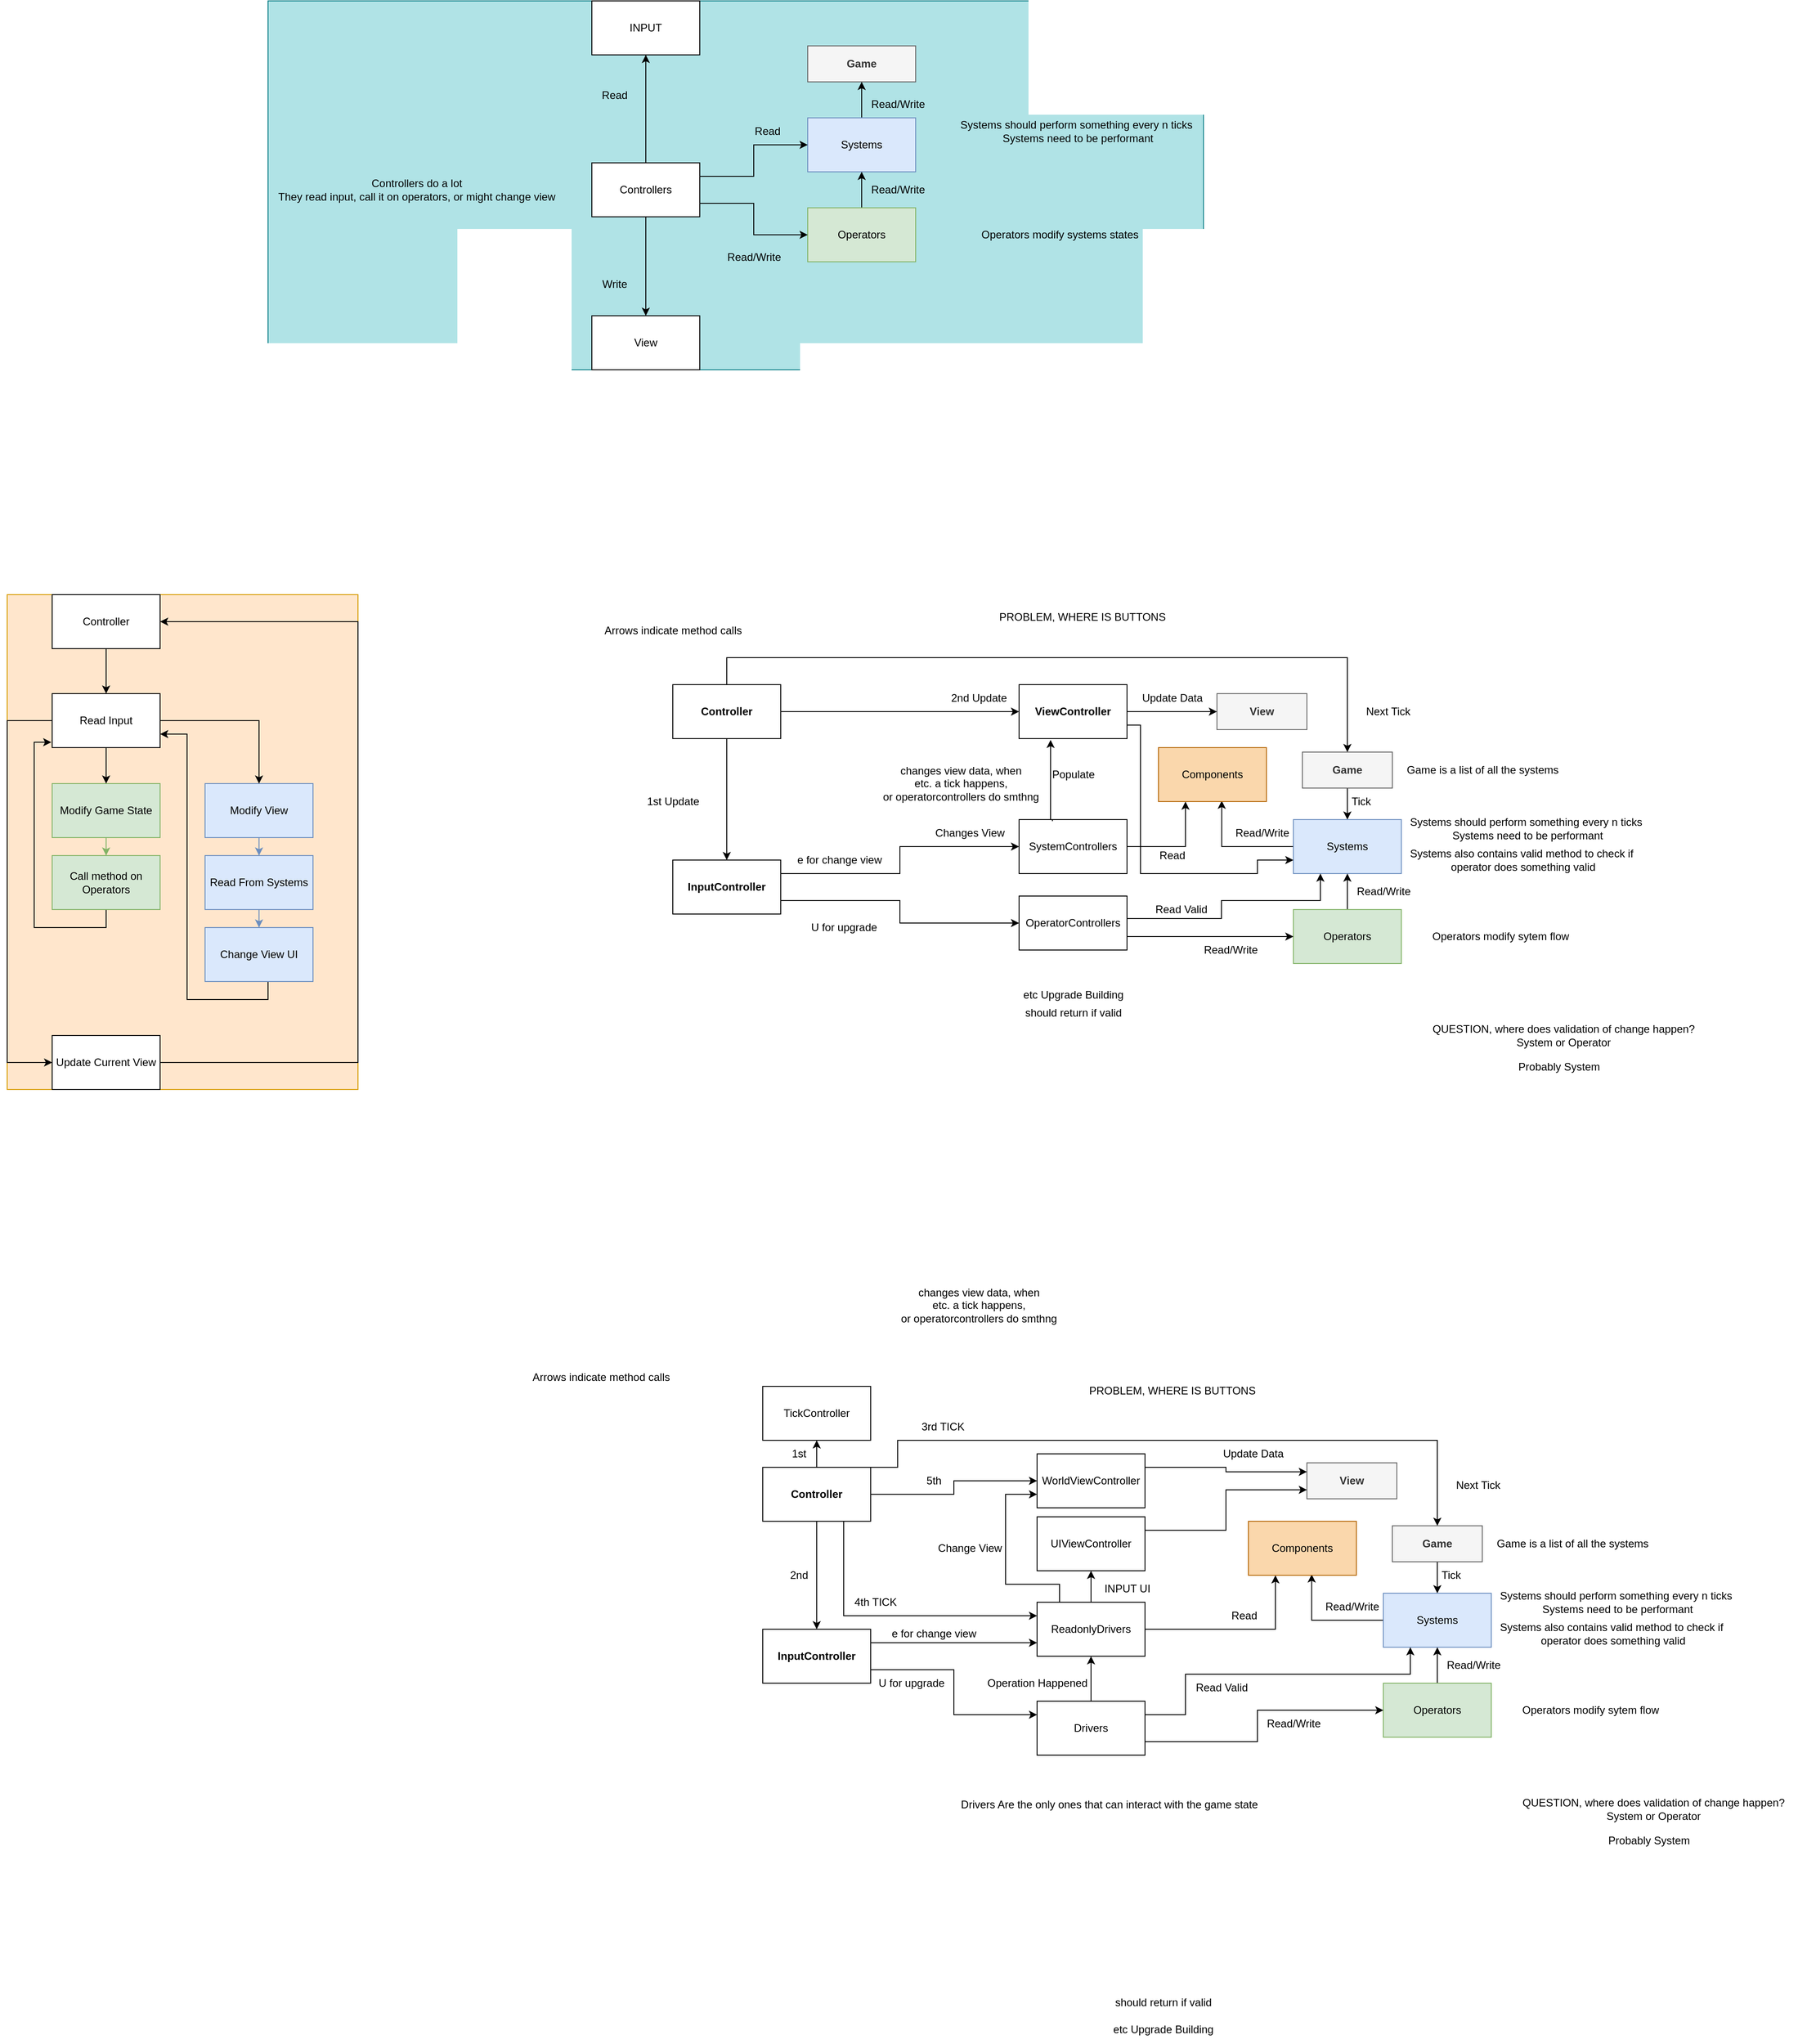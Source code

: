 <mxfile version="21.0.2" type="device"><diagram name="Page-1" id="Y_GgAicCXSFruG1wmUxz"><mxGraphModel dx="2454" dy="1841" grid="1" gridSize="10" guides="1" tooltips="1" connect="1" arrows="1" fold="1" page="1" pageScale="1" pageWidth="850" pageHeight="1100" math="0" shadow="0"><root><mxCell id="0"/><mxCell id="1" parent="0"/><mxCell id="MgtlEWFKjZw3385Pn2Jr-109" value="" style="group;fillColor=#b0e3e6;strokeColor=#0e8088;" vertex="1" connectable="0" parent="1"><mxGeometry x="-580" y="-430" width="1040" height="410" as="geometry"/></mxCell><mxCell id="MgtlEWFKjZw3385Pn2Jr-1" value="&lt;b&gt;Game&lt;/b&gt;" style="rounded=0;whiteSpace=wrap;html=1;fillColor=#f5f5f5;fontColor=#333333;strokeColor=#666666;" vertex="1" parent="MgtlEWFKjZw3385Pn2Jr-109"><mxGeometry x="600" y="50" width="120" height="40" as="geometry"/></mxCell><mxCell id="MgtlEWFKjZw3385Pn2Jr-3" value="" style="edgeStyle=orthogonalEdgeStyle;rounded=0;orthogonalLoop=1;jettySize=auto;html=1;" edge="1" parent="MgtlEWFKjZw3385Pn2Jr-109" source="MgtlEWFKjZw3385Pn2Jr-2" target="MgtlEWFKjZw3385Pn2Jr-1"><mxGeometry relative="1" as="geometry"/></mxCell><mxCell id="MgtlEWFKjZw3385Pn2Jr-2" value="Systems" style="rounded=0;whiteSpace=wrap;html=1;fillColor=#dae8fc;strokeColor=#6c8ebf;" vertex="1" parent="MgtlEWFKjZw3385Pn2Jr-109"><mxGeometry x="600" y="130" width="120" height="60" as="geometry"/></mxCell><mxCell id="MgtlEWFKjZw3385Pn2Jr-5" value="" style="edgeStyle=orthogonalEdgeStyle;rounded=0;orthogonalLoop=1;jettySize=auto;html=1;" edge="1" parent="MgtlEWFKjZw3385Pn2Jr-109" source="MgtlEWFKjZw3385Pn2Jr-4" target="MgtlEWFKjZw3385Pn2Jr-2"><mxGeometry relative="1" as="geometry"/></mxCell><mxCell id="MgtlEWFKjZw3385Pn2Jr-4" value="Operators" style="rounded=0;whiteSpace=wrap;html=1;fillColor=#d5e8d4;strokeColor=#82b366;" vertex="1" parent="MgtlEWFKjZw3385Pn2Jr-109"><mxGeometry x="600" y="230" width="120" height="60" as="geometry"/></mxCell><mxCell id="MgtlEWFKjZw3385Pn2Jr-14" style="edgeStyle=orthogonalEdgeStyle;rounded=0;orthogonalLoop=1;jettySize=auto;html=1;exitX=1;exitY=0.25;exitDx=0;exitDy=0;" edge="1" parent="MgtlEWFKjZw3385Pn2Jr-109" source="MgtlEWFKjZw3385Pn2Jr-6" target="MgtlEWFKjZw3385Pn2Jr-2"><mxGeometry relative="1" as="geometry"><mxPoint x="480" y="210" as="sourcePoint"/></mxGeometry></mxCell><mxCell id="MgtlEWFKjZw3385Pn2Jr-15" style="edgeStyle=orthogonalEdgeStyle;rounded=0;orthogonalLoop=1;jettySize=auto;html=1;exitX=1;exitY=0.75;exitDx=0;exitDy=0;entryX=0;entryY=0.5;entryDx=0;entryDy=0;" edge="1" parent="MgtlEWFKjZw3385Pn2Jr-109" source="MgtlEWFKjZw3385Pn2Jr-6" target="MgtlEWFKjZw3385Pn2Jr-4"><mxGeometry relative="1" as="geometry"/></mxCell><mxCell id="MgtlEWFKjZw3385Pn2Jr-6" value="Controllers" style="rounded=0;whiteSpace=wrap;html=1;" vertex="1" parent="MgtlEWFKjZw3385Pn2Jr-109"><mxGeometry x="360" y="180" width="120" height="60" as="geometry"/></mxCell><mxCell id="MgtlEWFKjZw3385Pn2Jr-7" value="View" style="rounded=0;whiteSpace=wrap;html=1;" vertex="1" parent="MgtlEWFKjZw3385Pn2Jr-109"><mxGeometry x="360" y="350" width="120" height="60" as="geometry"/></mxCell><mxCell id="MgtlEWFKjZw3385Pn2Jr-20" style="edgeStyle=orthogonalEdgeStyle;rounded=0;orthogonalLoop=1;jettySize=auto;html=1;exitX=0.5;exitY=1;exitDx=0;exitDy=0;entryX=0.5;entryY=0;entryDx=0;entryDy=0;" edge="1" parent="MgtlEWFKjZw3385Pn2Jr-109" source="MgtlEWFKjZw3385Pn2Jr-6" target="MgtlEWFKjZw3385Pn2Jr-7"><mxGeometry relative="1" as="geometry"/></mxCell><mxCell id="MgtlEWFKjZw3385Pn2Jr-8" value="INPUT" style="rounded=0;whiteSpace=wrap;html=1;" vertex="1" parent="MgtlEWFKjZw3385Pn2Jr-109"><mxGeometry x="360" width="120" height="60" as="geometry"/></mxCell><mxCell id="MgtlEWFKjZw3385Pn2Jr-23" style="edgeStyle=orthogonalEdgeStyle;rounded=0;orthogonalLoop=1;jettySize=auto;html=1;exitX=0.5;exitY=0;exitDx=0;exitDy=0;entryX=0.5;entryY=1;entryDx=0;entryDy=0;" edge="1" parent="MgtlEWFKjZw3385Pn2Jr-109" source="MgtlEWFKjZw3385Pn2Jr-6" target="MgtlEWFKjZw3385Pn2Jr-8"><mxGeometry relative="1" as="geometry"/></mxCell><mxCell id="MgtlEWFKjZw3385Pn2Jr-16" value="Read/Write" style="text;html=1;align=center;verticalAlign=middle;resizable=0;points=[];autosize=1;" vertex="1" parent="MgtlEWFKjZw3385Pn2Jr-109"><mxGeometry x="500" y="270" width="80" height="30" as="geometry"/></mxCell><mxCell id="MgtlEWFKjZw3385Pn2Jr-17" value="Read/Write" style="text;html=1;align=center;verticalAlign=middle;resizable=0;points=[];autosize=1;strokeColor=none;fillColor=none;" vertex="1" parent="MgtlEWFKjZw3385Pn2Jr-109"><mxGeometry x="660" y="195" width="80" height="30" as="geometry"/></mxCell><mxCell id="MgtlEWFKjZw3385Pn2Jr-18" value="Read/Write" style="text;html=1;align=center;verticalAlign=middle;resizable=0;points=[];autosize=1;strokeColor=none;fillColor=none;" vertex="1" parent="MgtlEWFKjZw3385Pn2Jr-109"><mxGeometry x="660" y="100" width="80" height="30" as="geometry"/></mxCell><mxCell id="MgtlEWFKjZw3385Pn2Jr-19" value="Read" style="text;html=1;align=center;verticalAlign=middle;resizable=0;points=[];autosize=1;strokeColor=none;fillColor=none;" vertex="1" parent="MgtlEWFKjZw3385Pn2Jr-109"><mxGeometry x="530" y="130" width="50" height="30" as="geometry"/></mxCell><mxCell id="MgtlEWFKjZw3385Pn2Jr-21" value="Write" style="text;html=1;align=center;verticalAlign=middle;resizable=0;points=[];autosize=1;strokeColor=none;fillColor=none;" vertex="1" parent="MgtlEWFKjZw3385Pn2Jr-109"><mxGeometry x="360" y="300" width="50" height="30" as="geometry"/></mxCell><mxCell id="MgtlEWFKjZw3385Pn2Jr-24" value="Read" style="text;html=1;align=center;verticalAlign=middle;resizable=0;points=[];autosize=1;strokeColor=none;fillColor=none;" vertex="1" parent="MgtlEWFKjZw3385Pn2Jr-109"><mxGeometry x="360" y="90" width="50" height="30" as="geometry"/></mxCell><mxCell id="MgtlEWFKjZw3385Pn2Jr-26" value="Systems should perform something every n ticks&amp;nbsp;&lt;br&gt;Systems need to be performant" style="text;html=1;align=center;verticalAlign=middle;resizable=0;points=[];autosize=1;strokeColor=none;fillColor=none;" vertex="1" parent="MgtlEWFKjZw3385Pn2Jr-109"><mxGeometry x="760" y="125" width="280" height="40" as="geometry"/></mxCell><mxCell id="MgtlEWFKjZw3385Pn2Jr-27" value="Operators modify systems states" style="text;html=1;align=center;verticalAlign=middle;resizable=0;points=[];autosize=1;strokeColor=none;fillColor=none;" vertex="1" parent="MgtlEWFKjZw3385Pn2Jr-109"><mxGeometry x="780" y="245" width="200" height="30" as="geometry"/></mxCell><mxCell id="MgtlEWFKjZw3385Pn2Jr-28" value="Controllers do a lot&lt;br&gt;They read input, call it on operators, or might change view" style="text;html=1;align=center;verticalAlign=middle;resizable=0;points=[];autosize=1;strokeColor=none;fillColor=none;" vertex="1" parent="MgtlEWFKjZw3385Pn2Jr-109"><mxGeometry y="190" width="330" height="40" as="geometry"/></mxCell><mxCell id="MgtlEWFKjZw3385Pn2Jr-111" value="" style="group;fillColor=#ffe6cc;strokeColor=#d79b00;" vertex="1" connectable="0" parent="1"><mxGeometry x="-870" y="230" width="390" height="550" as="geometry"/></mxCell><mxCell id="MgtlEWFKjZw3385Pn2Jr-29" value="Read Input" style="rounded=0;whiteSpace=wrap;html=1;" vertex="1" parent="MgtlEWFKjZw3385Pn2Jr-111"><mxGeometry x="50" y="110" width="120" height="60" as="geometry"/></mxCell><mxCell id="MgtlEWFKjZw3385Pn2Jr-30" value="Modify Game State" style="rounded=0;whiteSpace=wrap;html=1;fillColor=#d5e8d4;strokeColor=#82b366;" vertex="1" parent="MgtlEWFKjZw3385Pn2Jr-111"><mxGeometry x="50" y="210" width="120" height="60" as="geometry"/></mxCell><mxCell id="MgtlEWFKjZw3385Pn2Jr-31" value="" style="edgeStyle=orthogonalEdgeStyle;rounded=0;orthogonalLoop=1;jettySize=auto;html=1;" edge="1" parent="MgtlEWFKjZw3385Pn2Jr-111" source="MgtlEWFKjZw3385Pn2Jr-29" target="MgtlEWFKjZw3385Pn2Jr-30"><mxGeometry relative="1" as="geometry"/></mxCell><mxCell id="MgtlEWFKjZw3385Pn2Jr-33" value="Modify View" style="rounded=0;whiteSpace=wrap;html=1;fillColor=#dae8fc;strokeColor=#6c8ebf;" vertex="1" parent="MgtlEWFKjZw3385Pn2Jr-111"><mxGeometry x="220" y="210" width="120" height="60" as="geometry"/></mxCell><mxCell id="MgtlEWFKjZw3385Pn2Jr-34" value="" style="edgeStyle=orthogonalEdgeStyle;rounded=0;orthogonalLoop=1;jettySize=auto;html=1;" edge="1" parent="MgtlEWFKjZw3385Pn2Jr-111" source="MgtlEWFKjZw3385Pn2Jr-29" target="MgtlEWFKjZw3385Pn2Jr-33"><mxGeometry relative="1" as="geometry"/></mxCell><mxCell id="MgtlEWFKjZw3385Pn2Jr-35" value="Read From Systems" style="rounded=0;whiteSpace=wrap;html=1;fillColor=#dae8fc;strokeColor=#6c8ebf;" vertex="1" parent="MgtlEWFKjZw3385Pn2Jr-111"><mxGeometry x="220" y="290" width="120" height="60" as="geometry"/></mxCell><mxCell id="MgtlEWFKjZw3385Pn2Jr-36" value="" style="edgeStyle=orthogonalEdgeStyle;rounded=0;orthogonalLoop=1;jettySize=auto;html=1;fillColor=#dae8fc;strokeColor=#6c8ebf;" edge="1" parent="MgtlEWFKjZw3385Pn2Jr-111" source="MgtlEWFKjZw3385Pn2Jr-33" target="MgtlEWFKjZw3385Pn2Jr-35"><mxGeometry relative="1" as="geometry"/></mxCell><mxCell id="MgtlEWFKjZw3385Pn2Jr-54" style="edgeStyle=orthogonalEdgeStyle;rounded=0;orthogonalLoop=1;jettySize=auto;html=1;exitX=0.5;exitY=1;exitDx=0;exitDy=0;entryX=1;entryY=0.75;entryDx=0;entryDy=0;" edge="1" parent="MgtlEWFKjZw3385Pn2Jr-111" source="MgtlEWFKjZw3385Pn2Jr-37" target="MgtlEWFKjZw3385Pn2Jr-29"><mxGeometry relative="1" as="geometry"><Array as="points"><mxPoint x="290" y="450"/><mxPoint x="200" y="450"/><mxPoint x="200" y="155"/></Array></mxGeometry></mxCell><mxCell id="MgtlEWFKjZw3385Pn2Jr-37" value="Change View UI" style="rounded=0;whiteSpace=wrap;html=1;fillColor=#dae8fc;strokeColor=#6c8ebf;" vertex="1" parent="MgtlEWFKjZw3385Pn2Jr-111"><mxGeometry x="220" y="370" width="120" height="60" as="geometry"/></mxCell><mxCell id="MgtlEWFKjZw3385Pn2Jr-38" value="" style="edgeStyle=orthogonalEdgeStyle;rounded=0;orthogonalLoop=1;jettySize=auto;html=1;fillColor=#dae8fc;strokeColor=#6c8ebf;" edge="1" parent="MgtlEWFKjZw3385Pn2Jr-111" source="MgtlEWFKjZw3385Pn2Jr-35" target="MgtlEWFKjZw3385Pn2Jr-37"><mxGeometry relative="1" as="geometry"/></mxCell><mxCell id="MgtlEWFKjZw3385Pn2Jr-55" style="edgeStyle=orthogonalEdgeStyle;rounded=0;orthogonalLoop=1;jettySize=auto;html=1;exitX=0.5;exitY=1;exitDx=0;exitDy=0;entryX=-0.008;entryY=0.9;entryDx=0;entryDy=0;entryPerimeter=0;" edge="1" parent="MgtlEWFKjZw3385Pn2Jr-111" source="MgtlEWFKjZw3385Pn2Jr-39" target="MgtlEWFKjZw3385Pn2Jr-29"><mxGeometry relative="1" as="geometry"/></mxCell><mxCell id="MgtlEWFKjZw3385Pn2Jr-39" value="Call method on Operators" style="rounded=0;whiteSpace=wrap;html=1;fillColor=#d5e8d4;strokeColor=#82b366;" vertex="1" parent="MgtlEWFKjZw3385Pn2Jr-111"><mxGeometry x="50" y="290" width="120" height="60" as="geometry"/></mxCell><mxCell id="MgtlEWFKjZw3385Pn2Jr-40" value="" style="edgeStyle=orthogonalEdgeStyle;rounded=0;orthogonalLoop=1;jettySize=auto;html=1;fillColor=#d5e8d4;strokeColor=#82b366;" edge="1" parent="MgtlEWFKjZw3385Pn2Jr-111" source="MgtlEWFKjZw3385Pn2Jr-30" target="MgtlEWFKjZw3385Pn2Jr-39"><mxGeometry relative="1" as="geometry"/></mxCell><mxCell id="MgtlEWFKjZw3385Pn2Jr-43" value="Update Current View" style="whiteSpace=wrap;html=1;" vertex="1" parent="MgtlEWFKjZw3385Pn2Jr-111"><mxGeometry x="50" y="490" width="120" height="60" as="geometry"/></mxCell><mxCell id="MgtlEWFKjZw3385Pn2Jr-56" style="edgeStyle=orthogonalEdgeStyle;rounded=0;orthogonalLoop=1;jettySize=auto;html=1;exitX=0;exitY=0.5;exitDx=0;exitDy=0;entryX=0;entryY=0.5;entryDx=0;entryDy=0;" edge="1" parent="MgtlEWFKjZw3385Pn2Jr-111" source="MgtlEWFKjZw3385Pn2Jr-29" target="MgtlEWFKjZw3385Pn2Jr-43"><mxGeometry relative="1" as="geometry"><Array as="points"><mxPoint y="140"/><mxPoint y="520"/></Array></mxGeometry></mxCell><mxCell id="MgtlEWFKjZw3385Pn2Jr-53" style="edgeStyle=orthogonalEdgeStyle;rounded=0;orthogonalLoop=1;jettySize=auto;html=1;exitX=0.5;exitY=1;exitDx=0;exitDy=0;entryX=0.5;entryY=0;entryDx=0;entryDy=0;" edge="1" parent="MgtlEWFKjZw3385Pn2Jr-111" source="MgtlEWFKjZw3385Pn2Jr-46" target="MgtlEWFKjZw3385Pn2Jr-29"><mxGeometry relative="1" as="geometry"/></mxCell><mxCell id="MgtlEWFKjZw3385Pn2Jr-46" value="Controller" style="whiteSpace=wrap;html=1;" vertex="1" parent="MgtlEWFKjZw3385Pn2Jr-111"><mxGeometry x="50" width="120" height="60" as="geometry"/></mxCell><mxCell id="MgtlEWFKjZw3385Pn2Jr-57" style="edgeStyle=orthogonalEdgeStyle;rounded=0;orthogonalLoop=1;jettySize=auto;html=1;exitX=1;exitY=0.5;exitDx=0;exitDy=0;entryX=1;entryY=0.5;entryDx=0;entryDy=0;" edge="1" parent="MgtlEWFKjZw3385Pn2Jr-111" source="MgtlEWFKjZw3385Pn2Jr-43" target="MgtlEWFKjZw3385Pn2Jr-46"><mxGeometry relative="1" as="geometry"><Array as="points"><mxPoint x="390" y="520"/><mxPoint x="390" y="30"/></Array></mxGeometry></mxCell><mxCell id="MgtlEWFKjZw3385Pn2Jr-123" style="edgeStyle=orthogonalEdgeStyle;rounded=0;orthogonalLoop=1;jettySize=auto;html=1;exitX=0.5;exitY=1;exitDx=0;exitDy=0;entryX=0.5;entryY=0;entryDx=0;entryDy=0;" edge="1" parent="1" source="MgtlEWFKjZw3385Pn2Jr-58" target="MgtlEWFKjZw3385Pn2Jr-60"><mxGeometry relative="1" as="geometry"/></mxCell><mxCell id="MgtlEWFKjZw3385Pn2Jr-136" style="edgeStyle=orthogonalEdgeStyle;rounded=0;orthogonalLoop=1;jettySize=auto;html=1;exitX=0;exitY=0.25;exitDx=0;exitDy=0;entryX=0.586;entryY=0.984;entryDx=0;entryDy=0;startArrow=none;entryPerimeter=0;" edge="1" parent="1" source="MgtlEWFKjZw3385Pn2Jr-60" target="MgtlEWFKjZw3385Pn2Jr-125"><mxGeometry relative="1" as="geometry"><Array as="points"><mxPoint x="560" y="510"/><mxPoint x="480" y="510"/></Array></mxGeometry></mxCell><mxCell id="MgtlEWFKjZw3385Pn2Jr-60" value="Systems" style="rounded=0;whiteSpace=wrap;html=1;fillColor=#dae8fc;strokeColor=#6c8ebf;" vertex="1" parent="1"><mxGeometry x="560" y="480" width="120" height="60" as="geometry"/></mxCell><mxCell id="MgtlEWFKjZw3385Pn2Jr-61" value="" style="edgeStyle=orthogonalEdgeStyle;rounded=0;orthogonalLoop=1;jettySize=auto;html=1;" edge="1" parent="1" source="MgtlEWFKjZw3385Pn2Jr-62" target="MgtlEWFKjZw3385Pn2Jr-60"><mxGeometry relative="1" as="geometry"/></mxCell><mxCell id="MgtlEWFKjZw3385Pn2Jr-62" value="Operators" style="rounded=0;whiteSpace=wrap;html=1;fillColor=#d5e8d4;strokeColor=#82b366;" vertex="1" parent="1"><mxGeometry x="560" y="580" width="120" height="60" as="geometry"/></mxCell><mxCell id="MgtlEWFKjZw3385Pn2Jr-135" style="edgeStyle=orthogonalEdgeStyle;rounded=0;orthogonalLoop=1;jettySize=auto;html=1;exitX=1;exitY=0.5;exitDx=0;exitDy=0;entryX=0.25;entryY=1;entryDx=0;entryDy=0;" edge="1" parent="1" source="MgtlEWFKjZw3385Pn2Jr-67" target="MgtlEWFKjZw3385Pn2Jr-125"><mxGeometry relative="1" as="geometry"><mxPoint x="475.56" y="453.54" as="targetPoint"/></mxGeometry></mxCell><mxCell id="MgtlEWFKjZw3385Pn2Jr-67" value="SystemControllers" style="rounded=0;whiteSpace=wrap;html=1;" vertex="1" parent="1"><mxGeometry x="255" y="480" width="120" height="60" as="geometry"/></mxCell><mxCell id="MgtlEWFKjZw3385Pn2Jr-68" value="&lt;b&gt;View&lt;/b&gt;" style="rounded=0;whiteSpace=wrap;html=1;fillColor=#f5f5f5;fontColor=#333333;strokeColor=#666666;" vertex="1" parent="1"><mxGeometry x="475" y="340" width="100" height="40" as="geometry"/></mxCell><mxCell id="MgtlEWFKjZw3385Pn2Jr-95" style="edgeStyle=orthogonalEdgeStyle;rounded=0;orthogonalLoop=1;jettySize=auto;html=1;exitX=1;exitY=0.25;exitDx=0;exitDy=0;entryX=0;entryY=0.5;entryDx=0;entryDy=0;" edge="1" parent="1" source="MgtlEWFKjZw3385Pn2Jr-69" target="MgtlEWFKjZw3385Pn2Jr-67"><mxGeometry relative="1" as="geometry"/></mxCell><mxCell id="MgtlEWFKjZw3385Pn2Jr-69" value="&lt;b&gt;InputController&lt;/b&gt;" style="rounded=0;whiteSpace=wrap;html=1;" vertex="1" parent="1"><mxGeometry x="-130" y="525" width="120" height="60" as="geometry"/></mxCell><mxCell id="MgtlEWFKjZw3385Pn2Jr-70" value="Read/Write" style="text;html=1;align=center;verticalAlign=middle;resizable=0;points=[];autosize=1;" vertex="1" parent="1"><mxGeometry x="450" y="610" width="80" height="30" as="geometry"/></mxCell><mxCell id="MgtlEWFKjZw3385Pn2Jr-71" value="Read/Write" style="text;html=1;align=center;verticalAlign=middle;resizable=0;points=[];autosize=1;strokeColor=none;fillColor=none;" vertex="1" parent="1"><mxGeometry x="620" y="545" width="80" height="30" as="geometry"/></mxCell><mxCell id="MgtlEWFKjZw3385Pn2Jr-73" value="Read" style="text;html=1;align=center;verticalAlign=middle;resizable=0;points=[];autosize=1;strokeColor=none;fillColor=none;" vertex="1" parent="1"><mxGeometry x="400" y="505" width="50" height="30" as="geometry"/></mxCell><mxCell id="MgtlEWFKjZw3385Pn2Jr-76" value="Systems should perform something every n ticks&amp;nbsp;&lt;br&gt;Systems need to be performant" style="text;html=1;align=center;verticalAlign=middle;resizable=0;points=[];autosize=1;strokeColor=none;fillColor=none;" vertex="1" parent="1"><mxGeometry x="680" y="470" width="280" height="40" as="geometry"/></mxCell><mxCell id="MgtlEWFKjZw3385Pn2Jr-77" value="Operators modify sytem flow" style="text;html=1;align=center;verticalAlign=middle;resizable=0;points=[];autosize=1;strokeColor=none;fillColor=none;" vertex="1" parent="1"><mxGeometry x="700" y="595" width="180" height="30" as="geometry"/></mxCell><mxCell id="MgtlEWFKjZw3385Pn2Jr-97" style="edgeStyle=orthogonalEdgeStyle;rounded=0;orthogonalLoop=1;jettySize=auto;html=1;exitX=0.5;exitY=1;exitDx=0;exitDy=0;" edge="1" parent="1" source="MgtlEWFKjZw3385Pn2Jr-80" target="MgtlEWFKjZw3385Pn2Jr-69"><mxGeometry relative="1" as="geometry"/></mxCell><mxCell id="MgtlEWFKjZw3385Pn2Jr-143" style="edgeStyle=orthogonalEdgeStyle;rounded=0;orthogonalLoop=1;jettySize=auto;html=1;exitX=0.5;exitY=0;exitDx=0;exitDy=0;entryX=0.5;entryY=0;entryDx=0;entryDy=0;" edge="1" parent="1" source="MgtlEWFKjZw3385Pn2Jr-80" target="MgtlEWFKjZw3385Pn2Jr-58"><mxGeometry relative="1" as="geometry"><Array as="points"><mxPoint x="-70" y="300"/><mxPoint x="620" y="300"/></Array></mxGeometry></mxCell><mxCell id="MgtlEWFKjZw3385Pn2Jr-80" value="&lt;b&gt;Controller&lt;/b&gt;" style="rounded=0;whiteSpace=wrap;html=1;" vertex="1" parent="1"><mxGeometry x="-130" y="330" width="120" height="60" as="geometry"/></mxCell><mxCell id="MgtlEWFKjZw3385Pn2Jr-99" style="edgeStyle=orthogonalEdgeStyle;rounded=0;orthogonalLoop=1;jettySize=auto;html=1;exitX=1;exitY=0.5;exitDx=0;exitDy=0;" edge="1" parent="1" source="MgtlEWFKjZw3385Pn2Jr-82" target="MgtlEWFKjZw3385Pn2Jr-68"><mxGeometry relative="1" as="geometry"/></mxCell><mxCell id="MgtlEWFKjZw3385Pn2Jr-155" style="edgeStyle=orthogonalEdgeStyle;rounded=0;orthogonalLoop=1;jettySize=auto;html=1;exitX=1;exitY=0.75;exitDx=0;exitDy=0;entryX=0;entryY=0.75;entryDx=0;entryDy=0;" edge="1" parent="1" source="MgtlEWFKjZw3385Pn2Jr-82" target="MgtlEWFKjZw3385Pn2Jr-60"><mxGeometry relative="1" as="geometry"><Array as="points"><mxPoint x="390" y="375"/><mxPoint x="390" y="540"/><mxPoint x="520" y="540"/><mxPoint x="520" y="525"/></Array></mxGeometry></mxCell><mxCell id="MgtlEWFKjZw3385Pn2Jr-82" value="&lt;b&gt;ViewController&lt;/b&gt;" style="rounded=0;whiteSpace=wrap;html=1;" vertex="1" parent="1"><mxGeometry x="255" y="330" width="120" height="60" as="geometry"/></mxCell><mxCell id="MgtlEWFKjZw3385Pn2Jr-100" style="edgeStyle=orthogonalEdgeStyle;rounded=0;orthogonalLoop=1;jettySize=auto;html=1;exitX=0.309;exitY=0.03;exitDx=0;exitDy=0;entryX=0.292;entryY=1.024;entryDx=0;entryDy=0;exitPerimeter=0;entryPerimeter=0;" edge="1" parent="1" source="MgtlEWFKjZw3385Pn2Jr-67" target="MgtlEWFKjZw3385Pn2Jr-82"><mxGeometry relative="1" as="geometry"><Array as="points"><mxPoint x="292" y="480"/><mxPoint x="290" y="480"/></Array></mxGeometry></mxCell><mxCell id="MgtlEWFKjZw3385Pn2Jr-101" style="edgeStyle=orthogonalEdgeStyle;rounded=0;orthogonalLoop=1;jettySize=auto;html=1;exitX=1;exitY=0.5;exitDx=0;exitDy=0;" edge="1" parent="1" source="MgtlEWFKjZw3385Pn2Jr-80" target="MgtlEWFKjZw3385Pn2Jr-82"><mxGeometry relative="1" as="geometry"/></mxCell><mxCell id="MgtlEWFKjZw3385Pn2Jr-90" style="edgeStyle=orthogonalEdgeStyle;rounded=0;orthogonalLoop=1;jettySize=auto;html=1;exitX=1;exitY=0.75;exitDx=0;exitDy=0;" edge="1" parent="1" source="MgtlEWFKjZw3385Pn2Jr-85" target="MgtlEWFKjZw3385Pn2Jr-62"><mxGeometry relative="1" as="geometry"/></mxCell><mxCell id="MgtlEWFKjZw3385Pn2Jr-137" style="edgeStyle=orthogonalEdgeStyle;rounded=0;orthogonalLoop=1;jettySize=auto;html=1;entryX=0.25;entryY=1;entryDx=0;entryDy=0;" edge="1" parent="1" target="MgtlEWFKjZw3385Pn2Jr-60"><mxGeometry relative="1" as="geometry"><mxPoint x="375" y="590" as="sourcePoint"/><Array as="points"><mxPoint x="480" y="590"/><mxPoint x="480" y="570"/><mxPoint x="590" y="570"/></Array></mxGeometry></mxCell><mxCell id="MgtlEWFKjZw3385Pn2Jr-85" value="OperatorControllers" style="rounded=0;whiteSpace=wrap;html=1;" vertex="1" parent="1"><mxGeometry x="255" y="565" width="120" height="60" as="geometry"/></mxCell><mxCell id="MgtlEWFKjZw3385Pn2Jr-96" style="edgeStyle=orthogonalEdgeStyle;rounded=0;orthogonalLoop=1;jettySize=auto;html=1;exitX=1;exitY=0.75;exitDx=0;exitDy=0;entryX=0;entryY=0.5;entryDx=0;entryDy=0;" edge="1" parent="1" source="MgtlEWFKjZw3385Pn2Jr-69" target="MgtlEWFKjZw3385Pn2Jr-85"><mxGeometry relative="1" as="geometry"/></mxCell><mxCell id="MgtlEWFKjZw3385Pn2Jr-102" value="1st Update" style="text;html=1;align=center;verticalAlign=middle;resizable=0;points=[];autosize=1;strokeColor=none;fillColor=none;" vertex="1" parent="1"><mxGeometry x="-170" y="445" width="80" height="30" as="geometry"/></mxCell><mxCell id="MgtlEWFKjZw3385Pn2Jr-103" value="2nd Update" style="text;html=1;align=center;verticalAlign=middle;resizable=0;points=[];autosize=1;strokeColor=none;fillColor=none;" vertex="1" parent="1"><mxGeometry x="165" y="330" width="90" height="30" as="geometry"/></mxCell><mxCell id="MgtlEWFKjZw3385Pn2Jr-106" value="changes view data, when &lt;br&gt;etc. a tick happens, &lt;br&gt;or operatorcontrollers do smthng" style="text;html=1;align=center;verticalAlign=middle;resizable=0;points=[];autosize=1;strokeColor=none;fillColor=none;" vertex="1" parent="1"><mxGeometry x="90" y="410" width="200" height="60" as="geometry"/></mxCell><mxCell id="MgtlEWFKjZw3385Pn2Jr-107" value="etc Upgrade Building" style="text;html=1;align=center;verticalAlign=middle;resizable=0;points=[];autosize=1;strokeColor=none;fillColor=none;" vertex="1" parent="1"><mxGeometry x="250" y="660" width="130" height="30" as="geometry"/></mxCell><mxCell id="MgtlEWFKjZw3385Pn2Jr-108" value="should return if valid" style="text;html=1;align=center;verticalAlign=middle;resizable=0;points=[];autosize=1;strokeColor=none;fillColor=none;" vertex="1" parent="1"><mxGeometry x="250" y="680" width="130" height="30" as="geometry"/></mxCell><mxCell id="MgtlEWFKjZw3385Pn2Jr-112" value="Changes View" style="text;html=1;align=center;verticalAlign=middle;resizable=0;points=[];autosize=1;strokeColor=none;fillColor=none;" vertex="1" parent="1"><mxGeometry x="150" y="480" width="100" height="30" as="geometry"/></mxCell><mxCell id="MgtlEWFKjZw3385Pn2Jr-114" value="PROBLEM, WHERE IS BUTTONS" style="text;html=1;align=center;verticalAlign=middle;resizable=0;points=[];autosize=1;strokeColor=none;fillColor=none;" vertex="1" parent="1"><mxGeometry x="220" y="240" width="210" height="30" as="geometry"/></mxCell><mxCell id="MgtlEWFKjZw3385Pn2Jr-115" value="QUESTION, where does validation of change happen?&lt;br&gt;System or Operator" style="text;html=1;align=center;verticalAlign=middle;resizable=0;points=[];autosize=1;strokeColor=none;fillColor=none;" vertex="1" parent="1"><mxGeometry x="700" y="700" width="320" height="40" as="geometry"/></mxCell><mxCell id="MgtlEWFKjZw3385Pn2Jr-117" value="Probably System" style="text;html=1;align=center;verticalAlign=middle;resizable=0;points=[];autosize=1;strokeColor=none;fillColor=none;" vertex="1" parent="1"><mxGeometry x="800" y="740" width="110" height="30" as="geometry"/></mxCell><mxCell id="MgtlEWFKjZw3385Pn2Jr-119" value="Arrows indicate method calls" style="text;html=1;align=center;verticalAlign=middle;resizable=0;points=[];autosize=1;strokeColor=none;fillColor=none;" vertex="1" parent="1"><mxGeometry x="-220" y="255" width="180" height="30" as="geometry"/></mxCell><mxCell id="MgtlEWFKjZw3385Pn2Jr-120" value="Read Valid" style="text;html=1;align=center;verticalAlign=middle;resizable=0;points=[];autosize=1;strokeColor=none;fillColor=none;" vertex="1" parent="1"><mxGeometry x="395" y="565" width="80" height="30" as="geometry"/></mxCell><mxCell id="MgtlEWFKjZw3385Pn2Jr-121" value="Systems also contains valid method to check if&amp;nbsp;&lt;br&gt;operator does something valid" style="text;html=1;align=center;verticalAlign=middle;resizable=0;points=[];autosize=1;strokeColor=none;fillColor=none;" vertex="1" parent="1"><mxGeometry x="680" y="505" width="270" height="40" as="geometry"/></mxCell><mxCell id="MgtlEWFKjZw3385Pn2Jr-122" value="Game is a list of all the systems" style="text;html=1;align=center;verticalAlign=middle;resizable=0;points=[];autosize=1;strokeColor=none;fillColor=none;" vertex="1" parent="1"><mxGeometry x="675" y="410" width="190" height="30" as="geometry"/></mxCell><mxCell id="MgtlEWFKjZw3385Pn2Jr-124" value="Tick" style="text;html=1;align=center;verticalAlign=middle;resizable=0;points=[];autosize=1;strokeColor=none;fillColor=none;" vertex="1" parent="1"><mxGeometry x="610" y="445" width="50" height="30" as="geometry"/></mxCell><mxCell id="MgtlEWFKjZw3385Pn2Jr-58" value="&lt;b&gt;Game&lt;/b&gt;" style="rounded=0;whiteSpace=wrap;html=1;fillColor=#f5f5f5;fontColor=#333333;strokeColor=#666666;" vertex="1" parent="1"><mxGeometry x="570" y="405" width="100" height="40" as="geometry"/></mxCell><mxCell id="MgtlEWFKjZw3385Pn2Jr-125" value="Components" style="rounded=0;whiteSpace=wrap;html=1;fillColor=#fad7ac;strokeColor=#b46504;" vertex="1" parent="1"><mxGeometry x="410" y="400" width="120" height="60" as="geometry"/></mxCell><mxCell id="MgtlEWFKjZw3385Pn2Jr-141" value="e for change view" style="text;html=1;align=center;verticalAlign=middle;resizable=0;points=[];autosize=1;strokeColor=none;fillColor=none;" vertex="1" parent="1"><mxGeometry x="-5" y="510" width="120" height="30" as="geometry"/></mxCell><mxCell id="MgtlEWFKjZw3385Pn2Jr-142" value="U for upgrade" style="text;html=1;align=center;verticalAlign=middle;resizable=0;points=[];autosize=1;strokeColor=none;fillColor=none;" vertex="1" parent="1"><mxGeometry x="10" y="585" width="100" height="30" as="geometry"/></mxCell><mxCell id="MgtlEWFKjZw3385Pn2Jr-144" value="Next Tick" style="text;html=1;align=center;verticalAlign=middle;resizable=0;points=[];autosize=1;strokeColor=none;fillColor=none;" vertex="1" parent="1"><mxGeometry x="630" y="345" width="70" height="30" as="geometry"/></mxCell><mxCell id="MgtlEWFKjZw3385Pn2Jr-127" value="Read/Write" style="text;html=1;align=center;verticalAlign=middle;resizable=0;points=[];autosize=1;strokeColor=none;fillColor=none;" vertex="1" parent="1"><mxGeometry x="485" y="480" width="80" height="30" as="geometry"/></mxCell><mxCell id="MgtlEWFKjZw3385Pn2Jr-152" value="Populate" style="text;html=1;align=center;verticalAlign=middle;resizable=0;points=[];autosize=1;strokeColor=none;fillColor=none;" vertex="1" parent="1"><mxGeometry x="280" y="415" width="70" height="30" as="geometry"/></mxCell><mxCell id="MgtlEWFKjZw3385Pn2Jr-153" value="Update Data" style="text;html=1;align=center;verticalAlign=middle;resizable=0;points=[];autosize=1;strokeColor=none;fillColor=none;" vertex="1" parent="1"><mxGeometry x="380" y="330" width="90" height="30" as="geometry"/></mxCell><mxCell id="MgtlEWFKjZw3385Pn2Jr-156" style="edgeStyle=orthogonalEdgeStyle;rounded=0;orthogonalLoop=1;jettySize=auto;html=1;exitX=0.5;exitY=1;exitDx=0;exitDy=0;entryX=0.5;entryY=0;entryDx=0;entryDy=0;" edge="1" parent="1" source="MgtlEWFKjZw3385Pn2Jr-197" target="MgtlEWFKjZw3385Pn2Jr-158"><mxGeometry relative="1" as="geometry"/></mxCell><mxCell id="MgtlEWFKjZw3385Pn2Jr-157" style="edgeStyle=orthogonalEdgeStyle;rounded=0;orthogonalLoop=1;jettySize=auto;html=1;exitX=0;exitY=0.25;exitDx=0;exitDy=0;entryX=0.586;entryY=0.984;entryDx=0;entryDy=0;startArrow=none;entryPerimeter=0;" edge="1" parent="1" source="MgtlEWFKjZw3385Pn2Jr-158" target="MgtlEWFKjZw3385Pn2Jr-198"><mxGeometry relative="1" as="geometry"><Array as="points"><mxPoint x="660" y="1370"/><mxPoint x="580" y="1370"/></Array></mxGeometry></mxCell><mxCell id="MgtlEWFKjZw3385Pn2Jr-158" value="Systems" style="rounded=0;whiteSpace=wrap;html=1;fillColor=#dae8fc;strokeColor=#6c8ebf;" vertex="1" parent="1"><mxGeometry x="660" y="1340" width="120" height="60" as="geometry"/></mxCell><mxCell id="MgtlEWFKjZw3385Pn2Jr-159" value="" style="edgeStyle=orthogonalEdgeStyle;rounded=0;orthogonalLoop=1;jettySize=auto;html=1;" edge="1" parent="1" source="MgtlEWFKjZw3385Pn2Jr-160" target="MgtlEWFKjZw3385Pn2Jr-158"><mxGeometry relative="1" as="geometry"/></mxCell><mxCell id="MgtlEWFKjZw3385Pn2Jr-160" value="Operators" style="rounded=0;whiteSpace=wrap;html=1;fillColor=#d5e8d4;strokeColor=#82b366;" vertex="1" parent="1"><mxGeometry x="660" y="1440" width="120" height="60" as="geometry"/></mxCell><mxCell id="MgtlEWFKjZw3385Pn2Jr-161" style="edgeStyle=orthogonalEdgeStyle;rounded=0;orthogonalLoop=1;jettySize=auto;html=1;exitX=1;exitY=0.5;exitDx=0;exitDy=0;entryX=0.25;entryY=1;entryDx=0;entryDy=0;" edge="1" parent="1" source="MgtlEWFKjZw3385Pn2Jr-162" target="MgtlEWFKjZw3385Pn2Jr-198"><mxGeometry relative="1" as="geometry"><mxPoint x="575.56" y="1313.54" as="targetPoint"/></mxGeometry></mxCell><mxCell id="MgtlEWFKjZw3385Pn2Jr-228" style="edgeStyle=orthogonalEdgeStyle;rounded=0;orthogonalLoop=1;jettySize=auto;html=1;exitX=0.5;exitY=0;exitDx=0;exitDy=0;" edge="1" parent="1" source="MgtlEWFKjZw3385Pn2Jr-162" target="MgtlEWFKjZw3385Pn2Jr-216"><mxGeometry relative="1" as="geometry"/></mxCell><mxCell id="MgtlEWFKjZw3385Pn2Jr-232" style="edgeStyle=orthogonalEdgeStyle;rounded=0;orthogonalLoop=1;jettySize=auto;html=1;exitX=0.25;exitY=0;exitDx=0;exitDy=0;entryX=0;entryY=0.75;entryDx=0;entryDy=0;" edge="1" parent="1" source="MgtlEWFKjZw3385Pn2Jr-162" target="MgtlEWFKjZw3385Pn2Jr-215"><mxGeometry relative="1" as="geometry"><Array as="points"><mxPoint x="300" y="1350"/><mxPoint x="300" y="1330"/><mxPoint x="240" y="1330"/><mxPoint x="240" y="1230"/></Array></mxGeometry></mxCell><mxCell id="MgtlEWFKjZw3385Pn2Jr-162" value="ReadonlyDrivers" style="rounded=0;whiteSpace=wrap;html=1;" vertex="1" parent="1"><mxGeometry x="275" y="1350" width="120" height="60" as="geometry"/></mxCell><mxCell id="MgtlEWFKjZw3385Pn2Jr-163" value="&lt;b&gt;View&lt;/b&gt;" style="rounded=0;whiteSpace=wrap;html=1;fillColor=#f5f5f5;fontColor=#333333;strokeColor=#666666;" vertex="1" parent="1"><mxGeometry x="575" y="1195" width="100" height="40" as="geometry"/></mxCell><mxCell id="MgtlEWFKjZw3385Pn2Jr-164" style="edgeStyle=orthogonalEdgeStyle;rounded=0;orthogonalLoop=1;jettySize=auto;html=1;exitX=1;exitY=0.25;exitDx=0;exitDy=0;entryX=0;entryY=0.75;entryDx=0;entryDy=0;" edge="1" parent="1" source="MgtlEWFKjZw3385Pn2Jr-165" target="MgtlEWFKjZw3385Pn2Jr-162"><mxGeometry relative="1" as="geometry"/></mxCell><mxCell id="MgtlEWFKjZw3385Pn2Jr-165" value="&lt;b&gt;InputController&lt;/b&gt;" style="rounded=0;whiteSpace=wrap;html=1;" vertex="1" parent="1"><mxGeometry x="-30" y="1380" width="120" height="60" as="geometry"/></mxCell><mxCell id="MgtlEWFKjZw3385Pn2Jr-166" value="Read/Write" style="text;html=1;align=center;verticalAlign=middle;resizable=0;points=[];autosize=1;" vertex="1" parent="1"><mxGeometry x="520" y="1470" width="80" height="30" as="geometry"/></mxCell><mxCell id="MgtlEWFKjZw3385Pn2Jr-167" value="Read/Write" style="text;html=1;align=center;verticalAlign=middle;resizable=0;points=[];autosize=1;strokeColor=none;fillColor=none;" vertex="1" parent="1"><mxGeometry x="720" y="1405" width="80" height="30" as="geometry"/></mxCell><mxCell id="MgtlEWFKjZw3385Pn2Jr-168" value="Read" style="text;html=1;align=center;verticalAlign=middle;resizable=0;points=[];autosize=1;strokeColor=none;fillColor=none;" vertex="1" parent="1"><mxGeometry x="480" y="1350" width="50" height="30" as="geometry"/></mxCell><mxCell id="MgtlEWFKjZw3385Pn2Jr-169" value="Systems should perform something every n ticks&amp;nbsp;&lt;br&gt;Systems need to be performant" style="text;html=1;align=center;verticalAlign=middle;resizable=0;points=[];autosize=1;strokeColor=none;fillColor=none;" vertex="1" parent="1"><mxGeometry x="780" y="1330" width="280" height="40" as="geometry"/></mxCell><mxCell id="MgtlEWFKjZw3385Pn2Jr-170" value="Operators modify sytem flow" style="text;html=1;align=center;verticalAlign=middle;resizable=0;points=[];autosize=1;strokeColor=none;fillColor=none;" vertex="1" parent="1"><mxGeometry x="800" y="1455" width="180" height="30" as="geometry"/></mxCell><mxCell id="MgtlEWFKjZw3385Pn2Jr-171" style="edgeStyle=orthogonalEdgeStyle;rounded=0;orthogonalLoop=1;jettySize=auto;html=1;exitX=0.5;exitY=1;exitDx=0;exitDy=0;" edge="1" parent="1" source="MgtlEWFKjZw3385Pn2Jr-173" target="MgtlEWFKjZw3385Pn2Jr-165"><mxGeometry relative="1" as="geometry"/></mxCell><mxCell id="MgtlEWFKjZw3385Pn2Jr-210" style="edgeStyle=orthogonalEdgeStyle;rounded=0;orthogonalLoop=1;jettySize=auto;html=1;exitX=0.75;exitY=1;exitDx=0;exitDy=0;entryX=0;entryY=0.25;entryDx=0;entryDy=0;" edge="1" parent="1" source="MgtlEWFKjZw3385Pn2Jr-173" target="MgtlEWFKjZw3385Pn2Jr-162"><mxGeometry relative="1" as="geometry"/></mxCell><mxCell id="MgtlEWFKjZw3385Pn2Jr-213" style="edgeStyle=orthogonalEdgeStyle;rounded=0;orthogonalLoop=1;jettySize=auto;html=1;exitX=1;exitY=0.5;exitDx=0;exitDy=0;" edge="1" parent="1" source="MgtlEWFKjZw3385Pn2Jr-173" target="MgtlEWFKjZw3385Pn2Jr-215"><mxGeometry relative="1" as="geometry"><mxPoint x="275" y="1230" as="targetPoint"/><Array as="points"/></mxGeometry></mxCell><mxCell id="MgtlEWFKjZw3385Pn2Jr-221" style="edgeStyle=orthogonalEdgeStyle;rounded=0;orthogonalLoop=1;jettySize=auto;html=1;exitX=0.5;exitY=0;exitDx=0;exitDy=0;" edge="1" parent="1" source="MgtlEWFKjZw3385Pn2Jr-173" target="MgtlEWFKjZw3385Pn2Jr-217"><mxGeometry relative="1" as="geometry"/></mxCell><mxCell id="MgtlEWFKjZw3385Pn2Jr-222" style="edgeStyle=orthogonalEdgeStyle;rounded=0;orthogonalLoop=1;jettySize=auto;html=1;exitX=1;exitY=0;exitDx=0;exitDy=0;entryX=0.5;entryY=0;entryDx=0;entryDy=0;" edge="1" parent="1" source="MgtlEWFKjZw3385Pn2Jr-173" target="MgtlEWFKjZw3385Pn2Jr-197"><mxGeometry relative="1" as="geometry"><mxPoint x="580" y="1160" as="targetPoint"/><Array as="points"><mxPoint x="120" y="1200"/><mxPoint x="120" y="1170"/><mxPoint x="720" y="1170"/></Array></mxGeometry></mxCell><mxCell id="MgtlEWFKjZw3385Pn2Jr-173" value="&lt;b&gt;Controller&lt;/b&gt;" style="rounded=0;whiteSpace=wrap;html=1;" vertex="1" parent="1"><mxGeometry x="-30" y="1200" width="120" height="60" as="geometry"/></mxCell><mxCell id="MgtlEWFKjZw3385Pn2Jr-174" style="edgeStyle=orthogonalEdgeStyle;rounded=0;orthogonalLoop=1;jettySize=auto;html=1;exitX=1;exitY=0.25;exitDx=0;exitDy=0;entryX=0;entryY=0.25;entryDx=0;entryDy=0;" edge="1" parent="1" source="MgtlEWFKjZw3385Pn2Jr-215" target="MgtlEWFKjZw3385Pn2Jr-163"><mxGeometry relative="1" as="geometry"><mxPoint x="395" y="1215" as="sourcePoint"/><Array as="points"><mxPoint x="485" y="1200"/><mxPoint x="485" y="1205"/></Array></mxGeometry></mxCell><mxCell id="MgtlEWFKjZw3385Pn2Jr-179" style="edgeStyle=orthogonalEdgeStyle;rounded=0;orthogonalLoop=1;jettySize=auto;html=1;exitX=1;exitY=0.75;exitDx=0;exitDy=0;" edge="1" parent="1" source="MgtlEWFKjZw3385Pn2Jr-181" target="MgtlEWFKjZw3385Pn2Jr-160"><mxGeometry relative="1" as="geometry"><Array as="points"><mxPoint x="520" y="1505"/><mxPoint x="520" y="1470"/></Array></mxGeometry></mxCell><mxCell id="MgtlEWFKjZw3385Pn2Jr-180" style="edgeStyle=orthogonalEdgeStyle;rounded=0;orthogonalLoop=1;jettySize=auto;html=1;entryX=0.25;entryY=1;entryDx=0;entryDy=0;exitX=1;exitY=0.25;exitDx=0;exitDy=0;" edge="1" parent="1" target="MgtlEWFKjZw3385Pn2Jr-158" source="MgtlEWFKjZw3385Pn2Jr-181"><mxGeometry relative="1" as="geometry"><mxPoint x="475" y="1450" as="sourcePoint"/><Array as="points"><mxPoint x="440" y="1475"/><mxPoint x="440" y="1430"/><mxPoint x="690" y="1430"/></Array></mxGeometry></mxCell><mxCell id="MgtlEWFKjZw3385Pn2Jr-207" style="edgeStyle=orthogonalEdgeStyle;rounded=0;orthogonalLoop=1;jettySize=auto;html=1;exitX=0.5;exitY=0;exitDx=0;exitDy=0;entryX=0.5;entryY=1;entryDx=0;entryDy=0;" edge="1" parent="1" source="MgtlEWFKjZw3385Pn2Jr-181" target="MgtlEWFKjZw3385Pn2Jr-162"><mxGeometry relative="1" as="geometry"/></mxCell><mxCell id="MgtlEWFKjZw3385Pn2Jr-181" value="Drivers" style="rounded=0;whiteSpace=wrap;html=1;" vertex="1" parent="1"><mxGeometry x="275" y="1460" width="120" height="60" as="geometry"/></mxCell><mxCell id="MgtlEWFKjZw3385Pn2Jr-182" style="edgeStyle=orthogonalEdgeStyle;rounded=0;orthogonalLoop=1;jettySize=auto;html=1;exitX=1;exitY=0.75;exitDx=0;exitDy=0;entryX=0;entryY=0.25;entryDx=0;entryDy=0;" edge="1" parent="1" source="MgtlEWFKjZw3385Pn2Jr-165" target="MgtlEWFKjZw3385Pn2Jr-181"><mxGeometry relative="1" as="geometry"/></mxCell><mxCell id="MgtlEWFKjZw3385Pn2Jr-183" value="2nd" style="text;html=1;align=center;verticalAlign=middle;resizable=0;points=[];autosize=1;strokeColor=none;fillColor=none;" vertex="1" parent="1"><mxGeometry x="-10" y="1305" width="40" height="30" as="geometry"/></mxCell><mxCell id="MgtlEWFKjZw3385Pn2Jr-185" value="changes view data, when &lt;br&gt;etc. a tick happens, &lt;br&gt;or operatorcontrollers do smthng" style="text;html=1;align=center;verticalAlign=middle;resizable=0;points=[];autosize=1;strokeColor=none;fillColor=none;" vertex="1" parent="1"><mxGeometry x="110" y="990" width="200" height="60" as="geometry"/></mxCell><mxCell id="MgtlEWFKjZw3385Pn2Jr-186" value="etc Upgrade Building" style="text;html=1;align=center;verticalAlign=middle;resizable=0;points=[];autosize=1;strokeColor=none;fillColor=none;" vertex="1" parent="1"><mxGeometry x="350" y="1810" width="130" height="30" as="geometry"/></mxCell><mxCell id="MgtlEWFKjZw3385Pn2Jr-187" value="should return if valid" style="text;html=1;align=center;verticalAlign=middle;resizable=0;points=[];autosize=1;strokeColor=none;fillColor=none;" vertex="1" parent="1"><mxGeometry x="350" y="1780" width="130" height="30" as="geometry"/></mxCell><mxCell id="MgtlEWFKjZw3385Pn2Jr-189" value="PROBLEM, WHERE IS BUTTONS" style="text;html=1;align=center;verticalAlign=middle;resizable=0;points=[];autosize=1;strokeColor=none;fillColor=none;" vertex="1" parent="1"><mxGeometry x="320" y="1100" width="210" height="30" as="geometry"/></mxCell><mxCell id="MgtlEWFKjZw3385Pn2Jr-190" value="QUESTION, where does validation of change happen?&lt;br&gt;System or Operator" style="text;html=1;align=center;verticalAlign=middle;resizable=0;points=[];autosize=1;strokeColor=none;fillColor=none;" vertex="1" parent="1"><mxGeometry x="800" y="1560" width="320" height="40" as="geometry"/></mxCell><mxCell id="MgtlEWFKjZw3385Pn2Jr-191" value="Probably System" style="text;html=1;align=center;verticalAlign=middle;resizable=0;points=[];autosize=1;strokeColor=none;fillColor=none;" vertex="1" parent="1"><mxGeometry x="900" y="1600" width="110" height="30" as="geometry"/></mxCell><mxCell id="MgtlEWFKjZw3385Pn2Jr-192" value="Arrows indicate method calls" style="text;html=1;align=center;verticalAlign=middle;resizable=0;points=[];autosize=1;strokeColor=none;fillColor=none;" vertex="1" parent="1"><mxGeometry x="-300" y="1085" width="180" height="30" as="geometry"/></mxCell><mxCell id="MgtlEWFKjZw3385Pn2Jr-193" value="Read Valid" style="text;html=1;align=center;verticalAlign=middle;resizable=0;points=[];autosize=1;strokeColor=none;fillColor=none;" vertex="1" parent="1"><mxGeometry x="440" y="1430" width="80" height="30" as="geometry"/></mxCell><mxCell id="MgtlEWFKjZw3385Pn2Jr-194" value="Systems also contains valid method to check if&amp;nbsp;&lt;br&gt;operator does something valid" style="text;html=1;align=center;verticalAlign=middle;resizable=0;points=[];autosize=1;strokeColor=none;fillColor=none;" vertex="1" parent="1"><mxGeometry x="780" y="1365" width="270" height="40" as="geometry"/></mxCell><mxCell id="MgtlEWFKjZw3385Pn2Jr-195" value="Game is a list of all the systems" style="text;html=1;align=center;verticalAlign=middle;resizable=0;points=[];autosize=1;strokeColor=none;fillColor=none;" vertex="1" parent="1"><mxGeometry x="775" y="1270" width="190" height="30" as="geometry"/></mxCell><mxCell id="MgtlEWFKjZw3385Pn2Jr-196" value="Tick" style="text;html=1;align=center;verticalAlign=middle;resizable=0;points=[];autosize=1;strokeColor=none;fillColor=none;" vertex="1" parent="1"><mxGeometry x="710" y="1305" width="50" height="30" as="geometry"/></mxCell><mxCell id="MgtlEWFKjZw3385Pn2Jr-197" value="&lt;b&gt;Game&lt;/b&gt;" style="rounded=0;whiteSpace=wrap;html=1;fillColor=#f5f5f5;fontColor=#333333;strokeColor=#666666;" vertex="1" parent="1"><mxGeometry x="670" y="1265" width="100" height="40" as="geometry"/></mxCell><mxCell id="MgtlEWFKjZw3385Pn2Jr-198" value="Components" style="rounded=0;whiteSpace=wrap;html=1;fillColor=#fad7ac;strokeColor=#b46504;" vertex="1" parent="1"><mxGeometry x="510" y="1260" width="120" height="60" as="geometry"/></mxCell><mxCell id="MgtlEWFKjZw3385Pn2Jr-199" value="e for change view" style="text;html=1;align=center;verticalAlign=middle;resizable=0;points=[];autosize=1;strokeColor=none;fillColor=none;" vertex="1" parent="1"><mxGeometry x="100" y="1370" width="120" height="30" as="geometry"/></mxCell><mxCell id="MgtlEWFKjZw3385Pn2Jr-200" value="U for upgrade" style="text;html=1;align=center;verticalAlign=middle;resizable=0;points=[];autosize=1;strokeColor=none;fillColor=none;" vertex="1" parent="1"><mxGeometry x="85" y="1425" width="100" height="30" as="geometry"/></mxCell><mxCell id="MgtlEWFKjZw3385Pn2Jr-201" value="Next Tick" style="text;html=1;align=center;verticalAlign=middle;resizable=0;points=[];autosize=1;strokeColor=none;fillColor=none;" vertex="1" parent="1"><mxGeometry x="730" y="1205" width="70" height="30" as="geometry"/></mxCell><mxCell id="MgtlEWFKjZw3385Pn2Jr-202" value="Read/Write" style="text;html=1;align=center;verticalAlign=middle;resizable=0;points=[];autosize=1;strokeColor=none;fillColor=none;" vertex="1" parent="1"><mxGeometry x="585" y="1340" width="80" height="30" as="geometry"/></mxCell><mxCell id="MgtlEWFKjZw3385Pn2Jr-204" value="Update Data" style="text;html=1;align=center;verticalAlign=middle;resizable=0;points=[];autosize=1;strokeColor=none;fillColor=none;" vertex="1" parent="1"><mxGeometry x="470" y="1170" width="90" height="30" as="geometry"/></mxCell><mxCell id="MgtlEWFKjZw3385Pn2Jr-208" value="Operation Happened" style="text;html=1;align=center;verticalAlign=middle;resizable=0;points=[];autosize=1;strokeColor=none;fillColor=none;" vertex="1" parent="1"><mxGeometry x="210" y="1425" width="130" height="30" as="geometry"/></mxCell><mxCell id="MgtlEWFKjZw3385Pn2Jr-214" value="3rd TICK" style="text;html=1;align=center;verticalAlign=middle;resizable=0;points=[];autosize=1;strokeColor=none;fillColor=none;" vertex="1" parent="1"><mxGeometry x="135" y="1140" width="70" height="30" as="geometry"/></mxCell><mxCell id="MgtlEWFKjZw3385Pn2Jr-215" value="WorldViewController" style="rounded=0;whiteSpace=wrap;html=1;" vertex="1" parent="1"><mxGeometry x="275" y="1185" width="120" height="60" as="geometry"/></mxCell><mxCell id="MgtlEWFKjZw3385Pn2Jr-227" style="edgeStyle=orthogonalEdgeStyle;rounded=0;orthogonalLoop=1;jettySize=auto;html=1;exitX=1;exitY=0.5;exitDx=0;exitDy=0;entryX=0;entryY=0.75;entryDx=0;entryDy=0;" edge="1" parent="1" source="MgtlEWFKjZw3385Pn2Jr-216" target="MgtlEWFKjZw3385Pn2Jr-163"><mxGeometry relative="1" as="geometry"><Array as="points"><mxPoint x="395" y="1270"/><mxPoint x="485" y="1270"/><mxPoint x="485" y="1225"/></Array></mxGeometry></mxCell><mxCell id="MgtlEWFKjZw3385Pn2Jr-216" value="UIViewController" style="rounded=0;whiteSpace=wrap;html=1;" vertex="1" parent="1"><mxGeometry x="275" y="1255" width="120" height="60" as="geometry"/></mxCell><mxCell id="MgtlEWFKjZw3385Pn2Jr-217" value="TickController" style="whiteSpace=wrap;html=1;" vertex="1" parent="1"><mxGeometry x="-30" y="1110" width="120" height="60" as="geometry"/></mxCell><mxCell id="MgtlEWFKjZw3385Pn2Jr-223" value="1st" style="text;html=1;align=center;verticalAlign=middle;resizable=0;points=[];autosize=1;strokeColor=none;fillColor=none;" vertex="1" parent="1"><mxGeometry x="-10" y="1170" width="40" height="30" as="geometry"/></mxCell><mxCell id="MgtlEWFKjZw3385Pn2Jr-224" value="5th" style="text;html=1;align=center;verticalAlign=middle;resizable=0;points=[];autosize=1;strokeColor=none;fillColor=none;" vertex="1" parent="1"><mxGeometry x="140" y="1200" width="40" height="30" as="geometry"/></mxCell><mxCell id="MgtlEWFKjZw3385Pn2Jr-230" value="4th TICK" style="text;html=1;align=center;verticalAlign=middle;resizable=0;points=[];autosize=1;strokeColor=none;fillColor=none;" vertex="1" parent="1"><mxGeometry x="60" y="1335" width="70" height="30" as="geometry"/></mxCell><mxCell id="MgtlEWFKjZw3385Pn2Jr-231" value="INPUT UI" style="text;html=1;align=center;verticalAlign=middle;resizable=0;points=[];autosize=1;strokeColor=none;fillColor=none;" vertex="1" parent="1"><mxGeometry x="340" y="1320" width="70" height="30" as="geometry"/></mxCell><mxCell id="MgtlEWFKjZw3385Pn2Jr-233" value="Drivers Are the only ones that can interact with the game state" style="text;html=1;align=center;verticalAlign=middle;resizable=0;points=[];autosize=1;strokeColor=none;fillColor=none;" vertex="1" parent="1"><mxGeometry x="180" y="1560" width="350" height="30" as="geometry"/></mxCell><mxCell id="MgtlEWFKjZw3385Pn2Jr-235" value="Change View" style="text;html=1;align=center;verticalAlign=middle;resizable=0;points=[];autosize=1;strokeColor=none;fillColor=none;" vertex="1" parent="1"><mxGeometry x="155" y="1275" width="90" height="30" as="geometry"/></mxCell></root></mxGraphModel></diagram></mxfile>